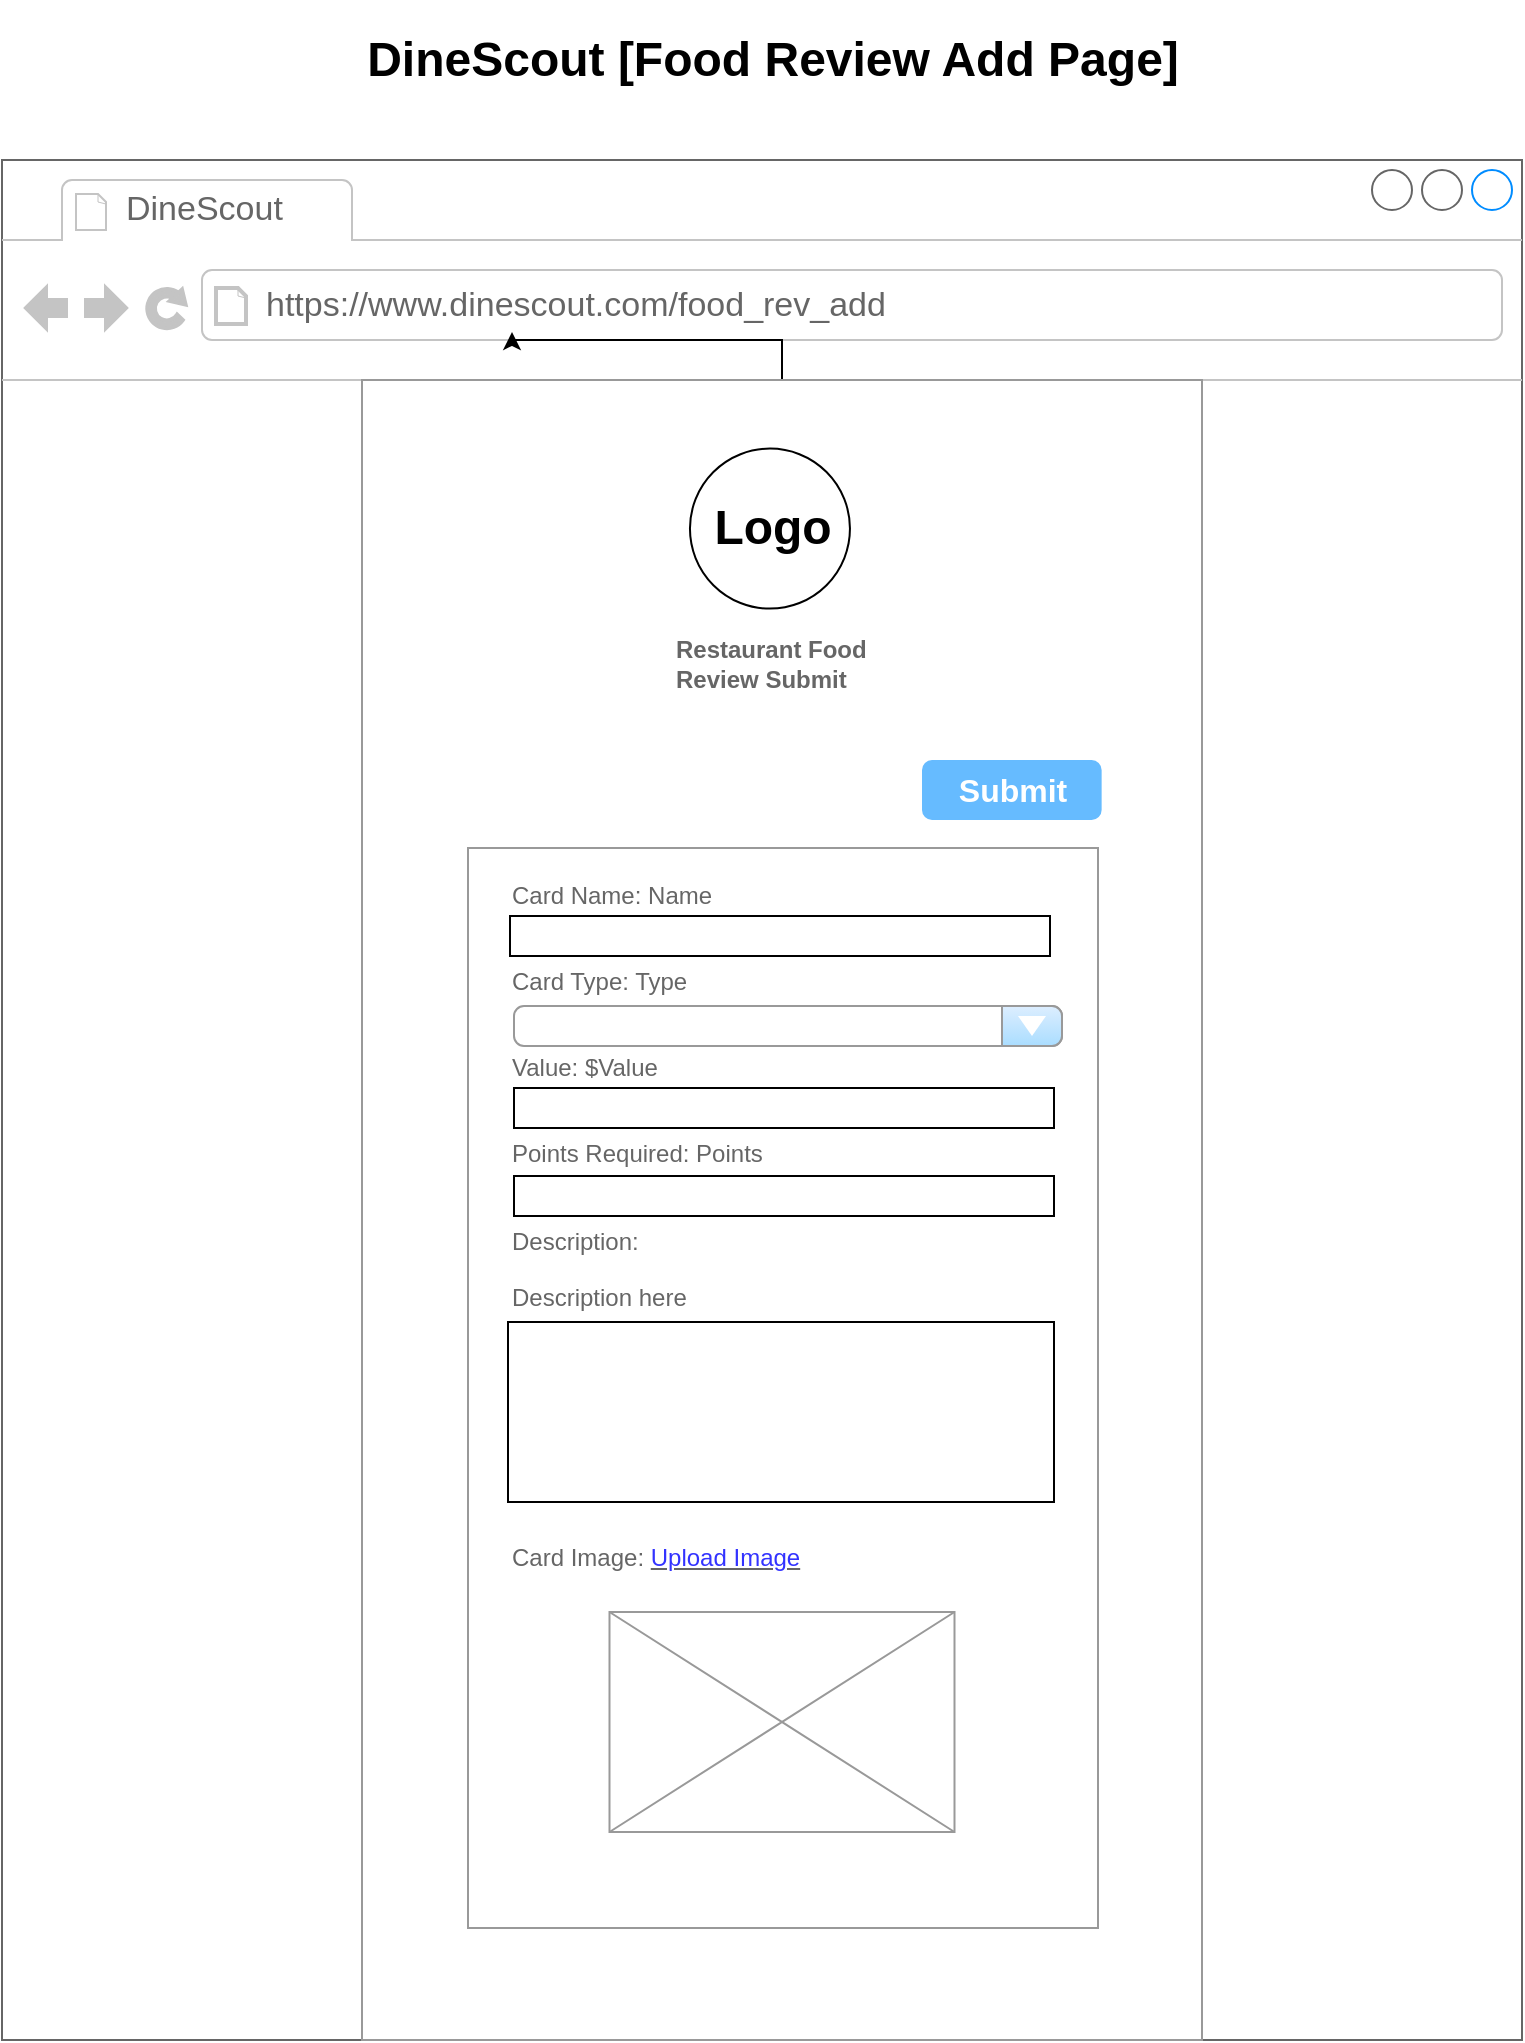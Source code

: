 <mxfile version="24.8.0">
  <diagram name="Page-1" id="dcItNQgl2toZj3ya5_So">
    <mxGraphModel dx="1232" dy="1097" grid="1" gridSize="10" guides="1" tooltips="1" connect="1" arrows="1" fold="1" page="1" pageScale="1" pageWidth="850" pageHeight="1100" math="0" shadow="0">
      <root>
        <mxCell id="0" />
        <mxCell id="1" parent="0" />
        <mxCell id="9OU2SBYdY14JRZC-RjCv-1" value="" style="strokeWidth=1;shadow=0;dashed=0;align=center;html=1;shape=mxgraph.mockup.containers.browserWindow;rSize=0;strokeColor=#666666;strokeColor2=#008cff;strokeColor3=#c4c4c4;mainText=,;recursiveResize=0;" vertex="1" parent="1">
          <mxGeometry x="40" y="120" width="760" height="940" as="geometry" />
        </mxCell>
        <mxCell id="9OU2SBYdY14JRZC-RjCv-2" value="DineScout" style="strokeWidth=1;shadow=0;dashed=0;align=center;html=1;shape=mxgraph.mockup.containers.anchor;fontSize=17;fontColor=#666666;align=left;whiteSpace=wrap;" vertex="1" parent="9OU2SBYdY14JRZC-RjCv-1">
          <mxGeometry x="60" y="12" width="110" height="26" as="geometry" />
        </mxCell>
        <mxCell id="9OU2SBYdY14JRZC-RjCv-3" value="https://www.dinescout.com/food_rev_add" style="strokeWidth=1;shadow=0;dashed=0;align=center;html=1;shape=mxgraph.mockup.containers.anchor;rSize=0;fontSize=17;fontColor=#666666;align=left;" vertex="1" parent="9OU2SBYdY14JRZC-RjCv-1">
          <mxGeometry x="130" y="60" width="250" height="26" as="geometry" />
        </mxCell>
        <mxCell id="9OU2SBYdY14JRZC-RjCv-19" value="" style="edgeStyle=orthogonalEdgeStyle;rounded=0;orthogonalLoop=1;jettySize=auto;html=1;" edge="1" parent="9OU2SBYdY14JRZC-RjCv-1" source="9OU2SBYdY14JRZC-RjCv-4" target="9OU2SBYdY14JRZC-RjCv-3">
          <mxGeometry relative="1" as="geometry" />
        </mxCell>
        <mxCell id="9OU2SBYdY14JRZC-RjCv-4" value="" style="strokeWidth=1;shadow=0;dashed=0;align=center;html=1;shape=mxgraph.mockup.forms.rrect;rSize=0;strokeColor=#999999;fillColor=#ffffff;" vertex="1" parent="9OU2SBYdY14JRZC-RjCv-1">
          <mxGeometry x="180" y="110" width="420" height="830" as="geometry" />
        </mxCell>
        <mxCell id="9OU2SBYdY14JRZC-RjCv-5" value="&lt;b&gt;Restaurant Food&lt;/b&gt;&lt;div&gt;&lt;b&gt;Review Submit&lt;/b&gt;&lt;/div&gt;" style="strokeWidth=1;shadow=0;dashed=0;align=center;html=1;shape=mxgraph.mockup.forms.anchor;fontSize=12;fontColor=#666666;align=left;resizeWidth=1;spacingLeft=0;" vertex="1" parent="9OU2SBYdY14JRZC-RjCv-4">
          <mxGeometry width="273" height="40" relative="1" as="geometry">
            <mxPoint x="155" y="122" as="offset" />
          </mxGeometry>
        </mxCell>
        <mxCell id="9OU2SBYdY14JRZC-RjCv-6" value="" style="strokeWidth=1;shadow=0;dashed=0;align=center;html=1;shape=mxgraph.mockup.forms.rrect;rSize=0;strokeColor=#999999;fontColor=#666666;align=left;spacingLeft=5;resizeWidth=1;" vertex="1" parent="9OU2SBYdY14JRZC-RjCv-4">
          <mxGeometry width="315" height="540" relative="1" as="geometry">
            <mxPoint x="53" y="234" as="offset" />
          </mxGeometry>
        </mxCell>
        <mxCell id="9OU2SBYdY14JRZC-RjCv-7" value="" style="ellipse;whiteSpace=wrap;html=1;aspect=fixed;" vertex="1" parent="9OU2SBYdY14JRZC-RjCv-4">
          <mxGeometry x="163.98" y="34.303" width="80" height="80" as="geometry" />
        </mxCell>
        <mxCell id="9OU2SBYdY14JRZC-RjCv-8" value="Logo" style="text;strokeColor=none;fillColor=none;html=1;fontSize=24;fontStyle=1;verticalAlign=middle;align=center;" vertex="1" parent="9OU2SBYdY14JRZC-RjCv-4">
          <mxGeometry x="100" y="51.61" width="210" height="45.39" as="geometry" />
        </mxCell>
        <mxCell id="9OU2SBYdY14JRZC-RjCv-9" value="Submit" style="strokeWidth=1;shadow=0;dashed=0;align=center;html=1;shape=mxgraph.mockup.forms.rrect;rSize=5;strokeColor=none;fontColor=#ffffff;fillColor=#66bbff;fontSize=16;fontStyle=1;" vertex="1" parent="9OU2SBYdY14JRZC-RjCv-4">
          <mxGeometry x="280" y="190" width="89.82" height="30" as="geometry" />
        </mxCell>
        <mxCell id="9OU2SBYdY14JRZC-RjCv-10" value="" style="verticalLabelPosition=bottom;shadow=0;dashed=0;align=center;html=1;verticalAlign=top;strokeWidth=1;shape=mxgraph.mockup.graphics.simpleIcon;strokeColor=#999999;" vertex="1" parent="9OU2SBYdY14JRZC-RjCv-4">
          <mxGeometry x="123.75" y="616" width="172.5" height="110" as="geometry" />
        </mxCell>
        <mxCell id="9OU2SBYdY14JRZC-RjCv-11" value="" style="strokeWidth=1;shadow=0;dashed=0;align=center;html=1;shape=mxgraph.mockup.forms.anchor;fontSize=12;fontColor=#666666;align=left;resizeWidth=1;spacingLeft=0;" vertex="1" parent="9OU2SBYdY14JRZC-RjCv-4">
          <mxGeometry x="165" y="247" width="90" height="20" as="geometry" />
        </mxCell>
        <mxCell id="9OU2SBYdY14JRZC-RjCv-12" value="" style="rounded=0;whiteSpace=wrap;html=1;" vertex="1" parent="9OU2SBYdY14JRZC-RjCv-4">
          <mxGeometry x="74" y="268" width="270" height="20" as="geometry" />
        </mxCell>
        <mxCell id="9OU2SBYdY14JRZC-RjCv-13" value="" style="rounded=0;whiteSpace=wrap;html=1;" vertex="1" parent="9OU2SBYdY14JRZC-RjCv-4">
          <mxGeometry x="73" y="471" width="273" height="90" as="geometry" />
        </mxCell>
        <mxCell id="9OU2SBYdY14JRZC-RjCv-14" value="" style="strokeWidth=1;shadow=0;dashed=0;align=center;html=1;shape=mxgraph.mockup.forms.comboBox;strokeColor=#999999;fillColor=#ddeeff;align=left;fillColor2=#aaddff;mainText=;fontColor=#666666;fontSize=17;spacingLeft=3;" vertex="1" parent="9OU2SBYdY14JRZC-RjCv-4">
          <mxGeometry x="76" y="313" width="274" height="20" as="geometry" />
        </mxCell>
        <mxCell id="9OU2SBYdY14JRZC-RjCv-15" value="Card Name: Name&lt;div&gt;&lt;br&gt;&lt;/div&gt;&lt;div&gt;&lt;br&gt;&lt;/div&gt;&lt;div&gt;Card Type: Type&lt;/div&gt;&lt;div&gt;&lt;br&gt;&lt;/div&gt;&lt;div&gt;&lt;br&gt;&lt;/div&gt;&lt;div&gt;Value: $Value&lt;/div&gt;&lt;div&gt;&lt;br&gt;&lt;/div&gt;&lt;div&gt;&lt;br&gt;&lt;/div&gt;&lt;div&gt;Points Required: Points&lt;/div&gt;&lt;div&gt;&lt;br&gt;&lt;/div&gt;&lt;div&gt;&lt;br&gt;&lt;/div&gt;&lt;div&gt;Description:&amp;nbsp;&lt;/div&gt;&lt;div&gt;&lt;br&gt;&lt;/div&gt;&lt;div&gt;Description here&lt;/div&gt;&lt;div&gt;&lt;br&gt;&lt;/div&gt;&lt;div&gt;&lt;br&gt;&lt;/div&gt;&lt;div&gt;&lt;br&gt;&lt;/div&gt;&lt;div&gt;&lt;br&gt;&lt;/div&gt;&lt;div&gt;&lt;br&gt;&lt;/div&gt;&lt;div&gt;&lt;br&gt;&lt;/div&gt;&lt;div&gt;&lt;br&gt;&lt;/div&gt;&lt;div&gt;&lt;br&gt;&lt;/div&gt;&lt;div&gt;Card Image: &lt;u&gt;&lt;font color=&quot;#3333ff&quot;&gt;Upload&amp;nbsp;Image&lt;/font&gt;&lt;/u&gt;&lt;/div&gt;" style="strokeWidth=1;shadow=0;dashed=0;align=center;html=1;shape=mxgraph.mockup.forms.anchor;fontSize=12;fontColor=#666666;align=left;resizeWidth=1;spacingLeft=0;" vertex="1" parent="9OU2SBYdY14JRZC-RjCv-4">
          <mxGeometry width="210" height="130" relative="1" as="geometry">
            <mxPoint x="73" y="358" as="offset" />
          </mxGeometry>
        </mxCell>
        <mxCell id="9OU2SBYdY14JRZC-RjCv-16" value="DineScout [Food Review Add Page]" style="text;strokeColor=none;fillColor=none;html=1;fontSize=24;fontStyle=1;verticalAlign=middle;align=center;" vertex="1" parent="1">
          <mxGeometry x="375" y="40" width="100" height="60" as="geometry" />
        </mxCell>
        <mxCell id="9OU2SBYdY14JRZC-RjCv-17" value="" style="rounded=0;whiteSpace=wrap;html=1;" vertex="1" parent="1">
          <mxGeometry x="296" y="584" width="270" height="20" as="geometry" />
        </mxCell>
        <mxCell id="9OU2SBYdY14JRZC-RjCv-18" value="" style="rounded=0;whiteSpace=wrap;html=1;" vertex="1" parent="1">
          <mxGeometry x="296" y="628" width="270" height="20" as="geometry" />
        </mxCell>
      </root>
    </mxGraphModel>
  </diagram>
</mxfile>
